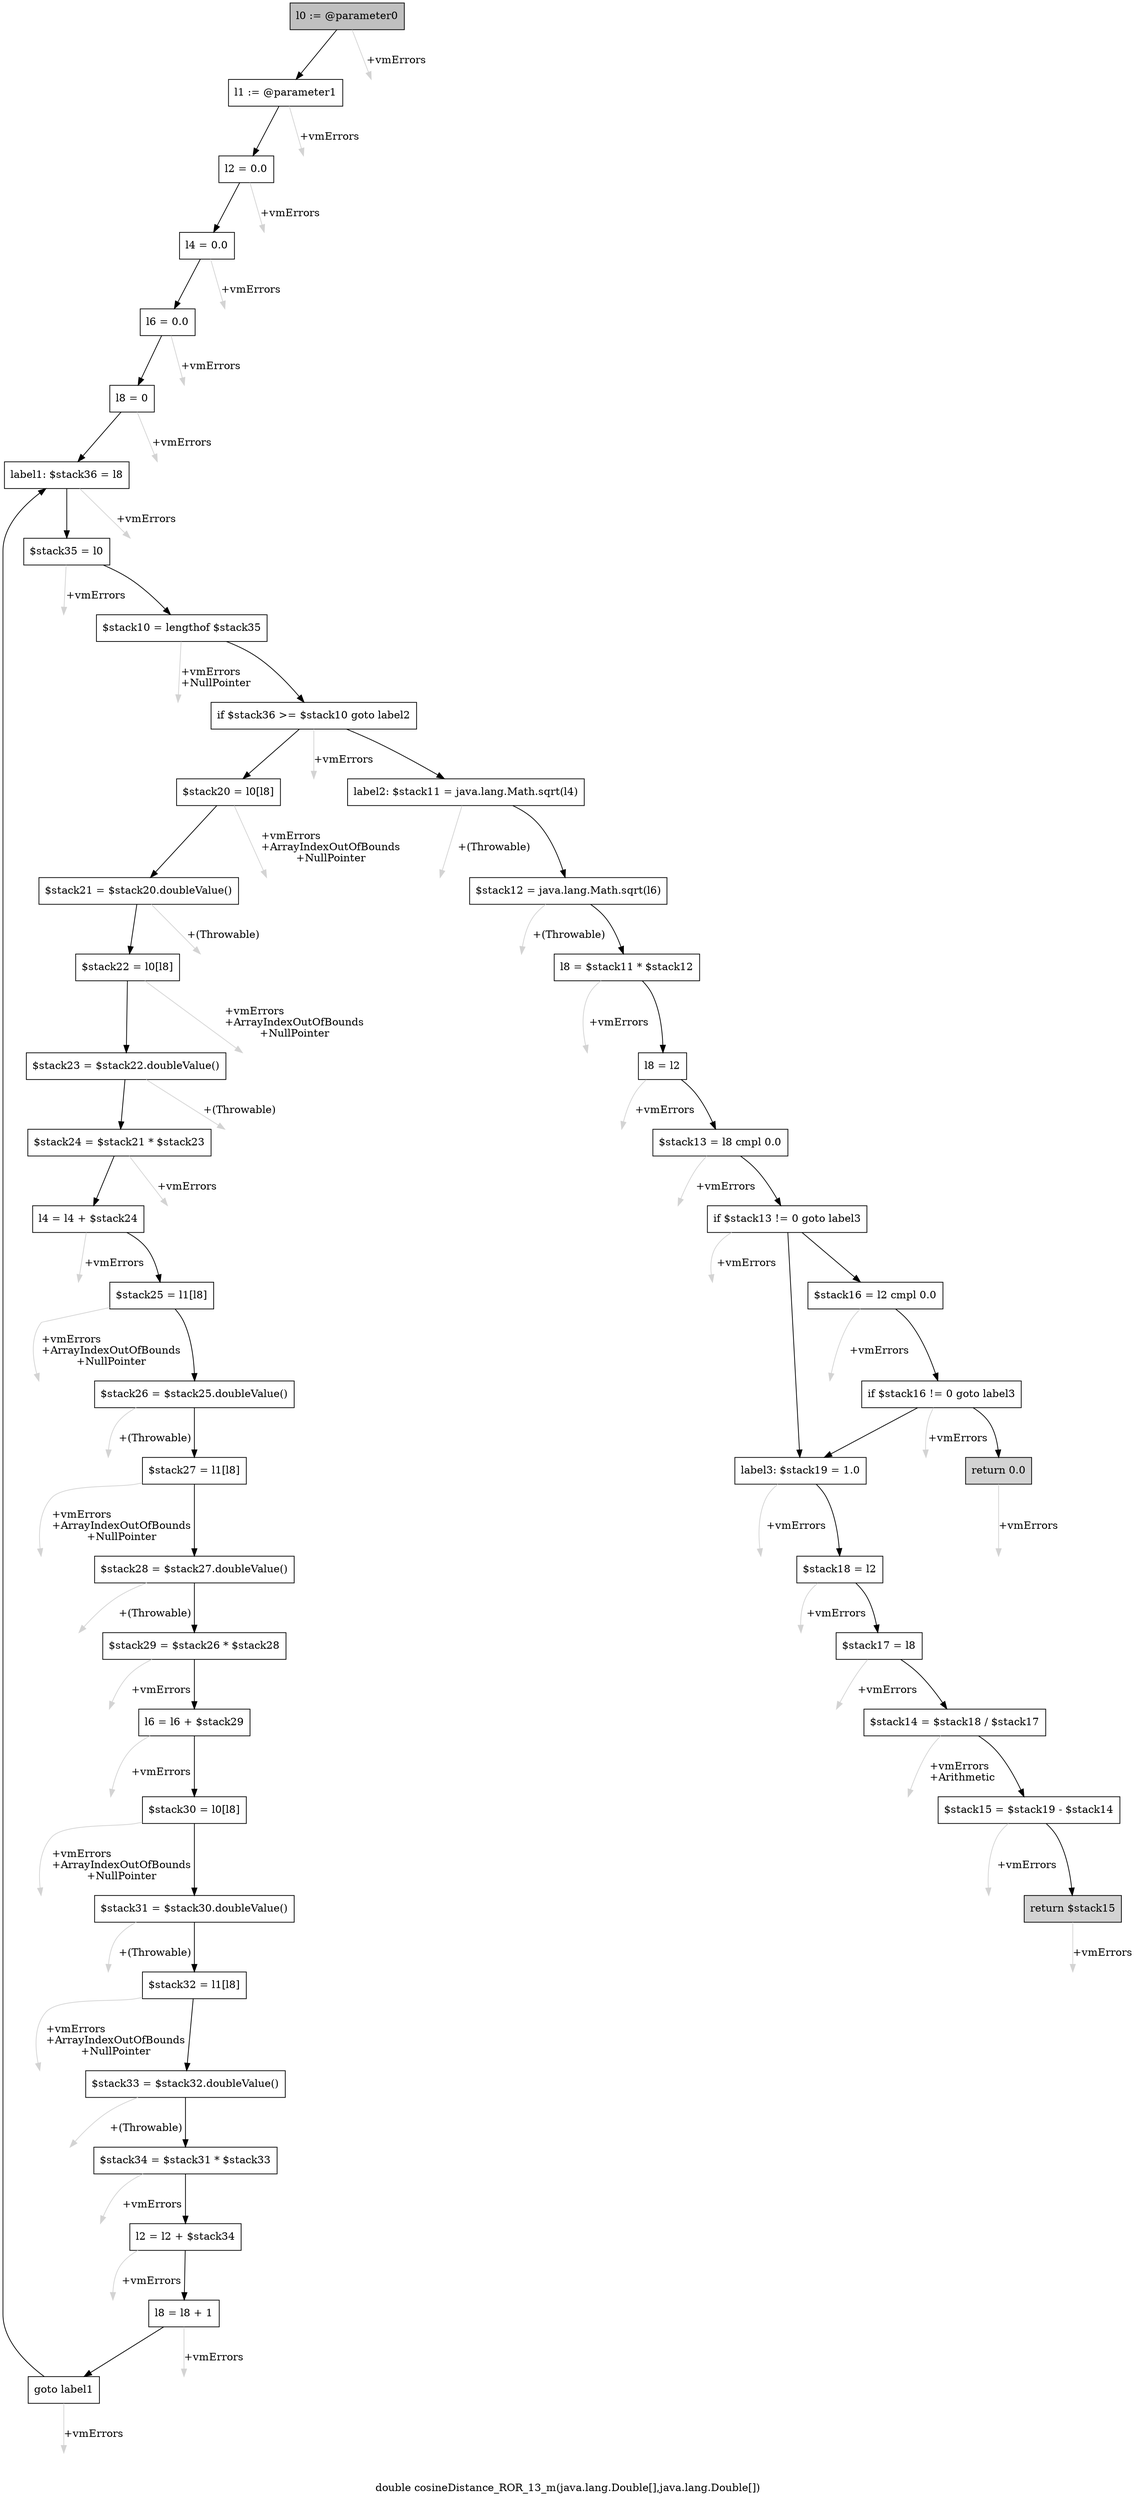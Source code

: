 digraph "double cosineDistance_ROR_13_m(java.lang.Double[],java.lang.Double[])" {
    label="double cosineDistance_ROR_13_m(java.lang.Double[],java.lang.Double[])";
    node [shape=box];
    "0" [style=filled,fillcolor=gray,label="l0 := @parameter0",];
    "1" [label="l1 := @parameter1",];
    "0"->"1" [color=black,];
    "45" [style=invis,label="Esc",];
    "0"->"45" [color=lightgray,label="\l+vmErrors",];
    "2" [label="l2 = 0.0",];
    "1"->"2" [color=black,];
    "46" [style=invis,label="Esc",];
    "1"->"46" [color=lightgray,label="\l+vmErrors",];
    "3" [label="l4 = 0.0",];
    "2"->"3" [color=black,];
    "47" [style=invis,label="Esc",];
    "2"->"47" [color=lightgray,label="\l+vmErrors",];
    "4" [label="l6 = 0.0",];
    "3"->"4" [color=black,];
    "48" [style=invis,label="Esc",];
    "3"->"48" [color=lightgray,label="\l+vmErrors",];
    "5" [label="l8 = 0",];
    "4"->"5" [color=black,];
    "49" [style=invis,label="Esc",];
    "4"->"49" [color=lightgray,label="\l+vmErrors",];
    "6" [label="label1: $stack36 = l8",];
    "5"->"6" [color=black,];
    "50" [style=invis,label="Esc",];
    "5"->"50" [color=lightgray,label="\l+vmErrors",];
    "7" [label="$stack35 = l0",];
    "6"->"7" [color=black,];
    "51" [style=invis,label="Esc",];
    "6"->"51" [color=lightgray,label="\l+vmErrors",];
    "8" [label="$stack10 = lengthof $stack35",];
    "7"->"8" [color=black,];
    "52" [style=invis,label="Esc",];
    "7"->"52" [color=lightgray,label="\l+vmErrors",];
    "9" [label="if $stack36 >= $stack10 goto label2",];
    "8"->"9" [color=black,];
    "53" [style=invis,label="Esc",];
    "8"->"53" [color=lightgray,label="\l+vmErrors\l+NullPointer",];
    "10" [label="$stack20 = l0[l8]",];
    "9"->"10" [color=black,];
    "30" [label="label2: $stack11 = java.lang.Math.sqrt(l4)",];
    "9"->"30" [color=black,];
    "54" [style=invis,label="Esc",];
    "9"->"54" [color=lightgray,label="\l+vmErrors",];
    "11" [label="$stack21 = $stack20.doubleValue()",];
    "10"->"11" [color=black,];
    "55" [style=invis,label="Esc",];
    "10"->"55" [color=lightgray,label="\l+vmErrors\l+ArrayIndexOutOfBounds\l+NullPointer",];
    "12" [label="$stack22 = l0[l8]",];
    "11"->"12" [color=black,];
    "56" [style=invis,label="Esc",];
    "11"->"56" [color=lightgray,label="\l+(Throwable)",];
    "13" [label="$stack23 = $stack22.doubleValue()",];
    "12"->"13" [color=black,];
    "57" [style=invis,label="Esc",];
    "12"->"57" [color=lightgray,label="\l+vmErrors\l+ArrayIndexOutOfBounds\l+NullPointer",];
    "14" [label="$stack24 = $stack21 * $stack23",];
    "13"->"14" [color=black,];
    "58" [style=invis,label="Esc",];
    "13"->"58" [color=lightgray,label="\l+(Throwable)",];
    "15" [label="l4 = l4 + $stack24",];
    "14"->"15" [color=black,];
    "59" [style=invis,label="Esc",];
    "14"->"59" [color=lightgray,label="\l+vmErrors",];
    "16" [label="$stack25 = l1[l8]",];
    "15"->"16" [color=black,];
    "60" [style=invis,label="Esc",];
    "15"->"60" [color=lightgray,label="\l+vmErrors",];
    "17" [label="$stack26 = $stack25.doubleValue()",];
    "16"->"17" [color=black,];
    "61" [style=invis,label="Esc",];
    "16"->"61" [color=lightgray,label="\l+vmErrors\l+ArrayIndexOutOfBounds\l+NullPointer",];
    "18" [label="$stack27 = l1[l8]",];
    "17"->"18" [color=black,];
    "62" [style=invis,label="Esc",];
    "17"->"62" [color=lightgray,label="\l+(Throwable)",];
    "19" [label="$stack28 = $stack27.doubleValue()",];
    "18"->"19" [color=black,];
    "63" [style=invis,label="Esc",];
    "18"->"63" [color=lightgray,label="\l+vmErrors\l+ArrayIndexOutOfBounds\l+NullPointer",];
    "20" [label="$stack29 = $stack26 * $stack28",];
    "19"->"20" [color=black,];
    "64" [style=invis,label="Esc",];
    "19"->"64" [color=lightgray,label="\l+(Throwable)",];
    "21" [label="l6 = l6 + $stack29",];
    "20"->"21" [color=black,];
    "65" [style=invis,label="Esc",];
    "20"->"65" [color=lightgray,label="\l+vmErrors",];
    "22" [label="$stack30 = l0[l8]",];
    "21"->"22" [color=black,];
    "66" [style=invis,label="Esc",];
    "21"->"66" [color=lightgray,label="\l+vmErrors",];
    "23" [label="$stack31 = $stack30.doubleValue()",];
    "22"->"23" [color=black,];
    "67" [style=invis,label="Esc",];
    "22"->"67" [color=lightgray,label="\l+vmErrors\l+ArrayIndexOutOfBounds\l+NullPointer",];
    "24" [label="$stack32 = l1[l8]",];
    "23"->"24" [color=black,];
    "68" [style=invis,label="Esc",];
    "23"->"68" [color=lightgray,label="\l+(Throwable)",];
    "25" [label="$stack33 = $stack32.doubleValue()",];
    "24"->"25" [color=black,];
    "69" [style=invis,label="Esc",];
    "24"->"69" [color=lightgray,label="\l+vmErrors\l+ArrayIndexOutOfBounds\l+NullPointer",];
    "26" [label="$stack34 = $stack31 * $stack33",];
    "25"->"26" [color=black,];
    "70" [style=invis,label="Esc",];
    "25"->"70" [color=lightgray,label="\l+(Throwable)",];
    "27" [label="l2 = l2 + $stack34",];
    "26"->"27" [color=black,];
    "71" [style=invis,label="Esc",];
    "26"->"71" [color=lightgray,label="\l+vmErrors",];
    "28" [label="l8 = l8 + 1",];
    "27"->"28" [color=black,];
    "72" [style=invis,label="Esc",];
    "27"->"72" [color=lightgray,label="\l+vmErrors",];
    "29" [label="goto label1",];
    "28"->"29" [color=black,];
    "73" [style=invis,label="Esc",];
    "28"->"73" [color=lightgray,label="\l+vmErrors",];
    "29"->"6" [color=black,];
    "74" [style=invis,label="Esc",];
    "29"->"74" [color=lightgray,label="\l+vmErrors",];
    "31" [label="$stack12 = java.lang.Math.sqrt(l6)",];
    "30"->"31" [color=black,];
    "75" [style=invis,label="Esc",];
    "30"->"75" [color=lightgray,label="\l+(Throwable)",];
    "32" [label="l8 = $stack11 * $stack12",];
    "31"->"32" [color=black,];
    "76" [style=invis,label="Esc",];
    "31"->"76" [color=lightgray,label="\l+(Throwable)",];
    "33" [label="l8 = l2",];
    "32"->"33" [color=black,];
    "77" [style=invis,label="Esc",];
    "32"->"77" [color=lightgray,label="\l+vmErrors",];
    "34" [label="$stack13 = l8 cmpl 0.0",];
    "33"->"34" [color=black,];
    "78" [style=invis,label="Esc",];
    "33"->"78" [color=lightgray,label="\l+vmErrors",];
    "35" [label="if $stack13 != 0 goto label3",];
    "34"->"35" [color=black,];
    "79" [style=invis,label="Esc",];
    "34"->"79" [color=lightgray,label="\l+vmErrors",];
    "36" [label="$stack16 = l2 cmpl 0.0",];
    "35"->"36" [color=black,];
    "39" [label="label3: $stack19 = 1.0",];
    "35"->"39" [color=black,];
    "80" [style=invis,label="Esc",];
    "35"->"80" [color=lightgray,label="\l+vmErrors",];
    "37" [label="if $stack16 != 0 goto label3",];
    "36"->"37" [color=black,];
    "81" [style=invis,label="Esc",];
    "36"->"81" [color=lightgray,label="\l+vmErrors",];
    "38" [style=filled,fillcolor=lightgray,label="return 0.0",];
    "37"->"38" [color=black,];
    "37"->"39" [color=black,];
    "82" [style=invis,label="Esc",];
    "37"->"82" [color=lightgray,label="\l+vmErrors",];
    "83" [style=invis,label="Esc",];
    "38"->"83" [color=lightgray,label="\l+vmErrors",];
    "40" [label="$stack18 = l2",];
    "39"->"40" [color=black,];
    "84" [style=invis,label="Esc",];
    "39"->"84" [color=lightgray,label="\l+vmErrors",];
    "41" [label="$stack17 = l8",];
    "40"->"41" [color=black,];
    "85" [style=invis,label="Esc",];
    "40"->"85" [color=lightgray,label="\l+vmErrors",];
    "42" [label="$stack14 = $stack18 / $stack17",];
    "41"->"42" [color=black,];
    "86" [style=invis,label="Esc",];
    "41"->"86" [color=lightgray,label="\l+vmErrors",];
    "43" [label="$stack15 = $stack19 - $stack14",];
    "42"->"43" [color=black,];
    "87" [style=invis,label="Esc",];
    "42"->"87" [color=lightgray,label="\l+vmErrors\l+Arithmetic",];
    "44" [style=filled,fillcolor=lightgray,label="return $stack15",];
    "43"->"44" [color=black,];
    "88" [style=invis,label="Esc",];
    "43"->"88" [color=lightgray,label="\l+vmErrors",];
    "89" [style=invis,label="Esc",];
    "44"->"89" [color=lightgray,label="\l+vmErrors",];
}
